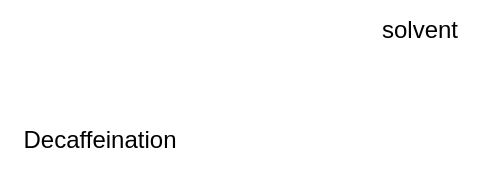 <mxfile version="22.1.17" type="github">
  <diagram name="Page-1" id="6TCVS8-BXPdkpPdYdFL-">
    <mxGraphModel dx="1434" dy="761" grid="1" gridSize="10" guides="1" tooltips="1" connect="1" arrows="1" fold="1" page="1" pageScale="1" pageWidth="827" pageHeight="1169" math="0" shadow="0">
      <root>
        <mxCell id="0" />
        <mxCell id="1" parent="0" />
        <mxCell id="OfyXRZXU2H1tbkIielXs-1" value="Decaffeination" style="text;html=1;strokeColor=none;fillColor=none;align=center;verticalAlign=middle;whiteSpace=wrap;rounded=0;" vertex="1" parent="1">
          <mxGeometry x="180" y="380" width="100" height="40" as="geometry" />
        </mxCell>
        <mxCell id="OfyXRZXU2H1tbkIielXs-2" value="solvent" style="text;html=1;strokeColor=none;fillColor=none;align=center;verticalAlign=middle;whiteSpace=wrap;rounded=0;" vertex="1" parent="1">
          <mxGeometry x="360" y="330" width="60" height="30" as="geometry" />
        </mxCell>
      </root>
    </mxGraphModel>
  </diagram>
</mxfile>
